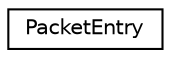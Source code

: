 digraph "Graphical Class Hierarchy"
{
 // LATEX_PDF_SIZE
  edge [fontname="Helvetica",fontsize="10",labelfontname="Helvetica",labelfontsize="10"];
  node [fontname="Helvetica",fontsize="10",shape=record];
  rankdir="LR";
  Node0 [label="PacketEntry",height=0.2,width=0.4,color="black", fillcolor="white", style="filled",URL="$struct_packet_entry.html",tooltip="PCAP Packet structure."];
}
